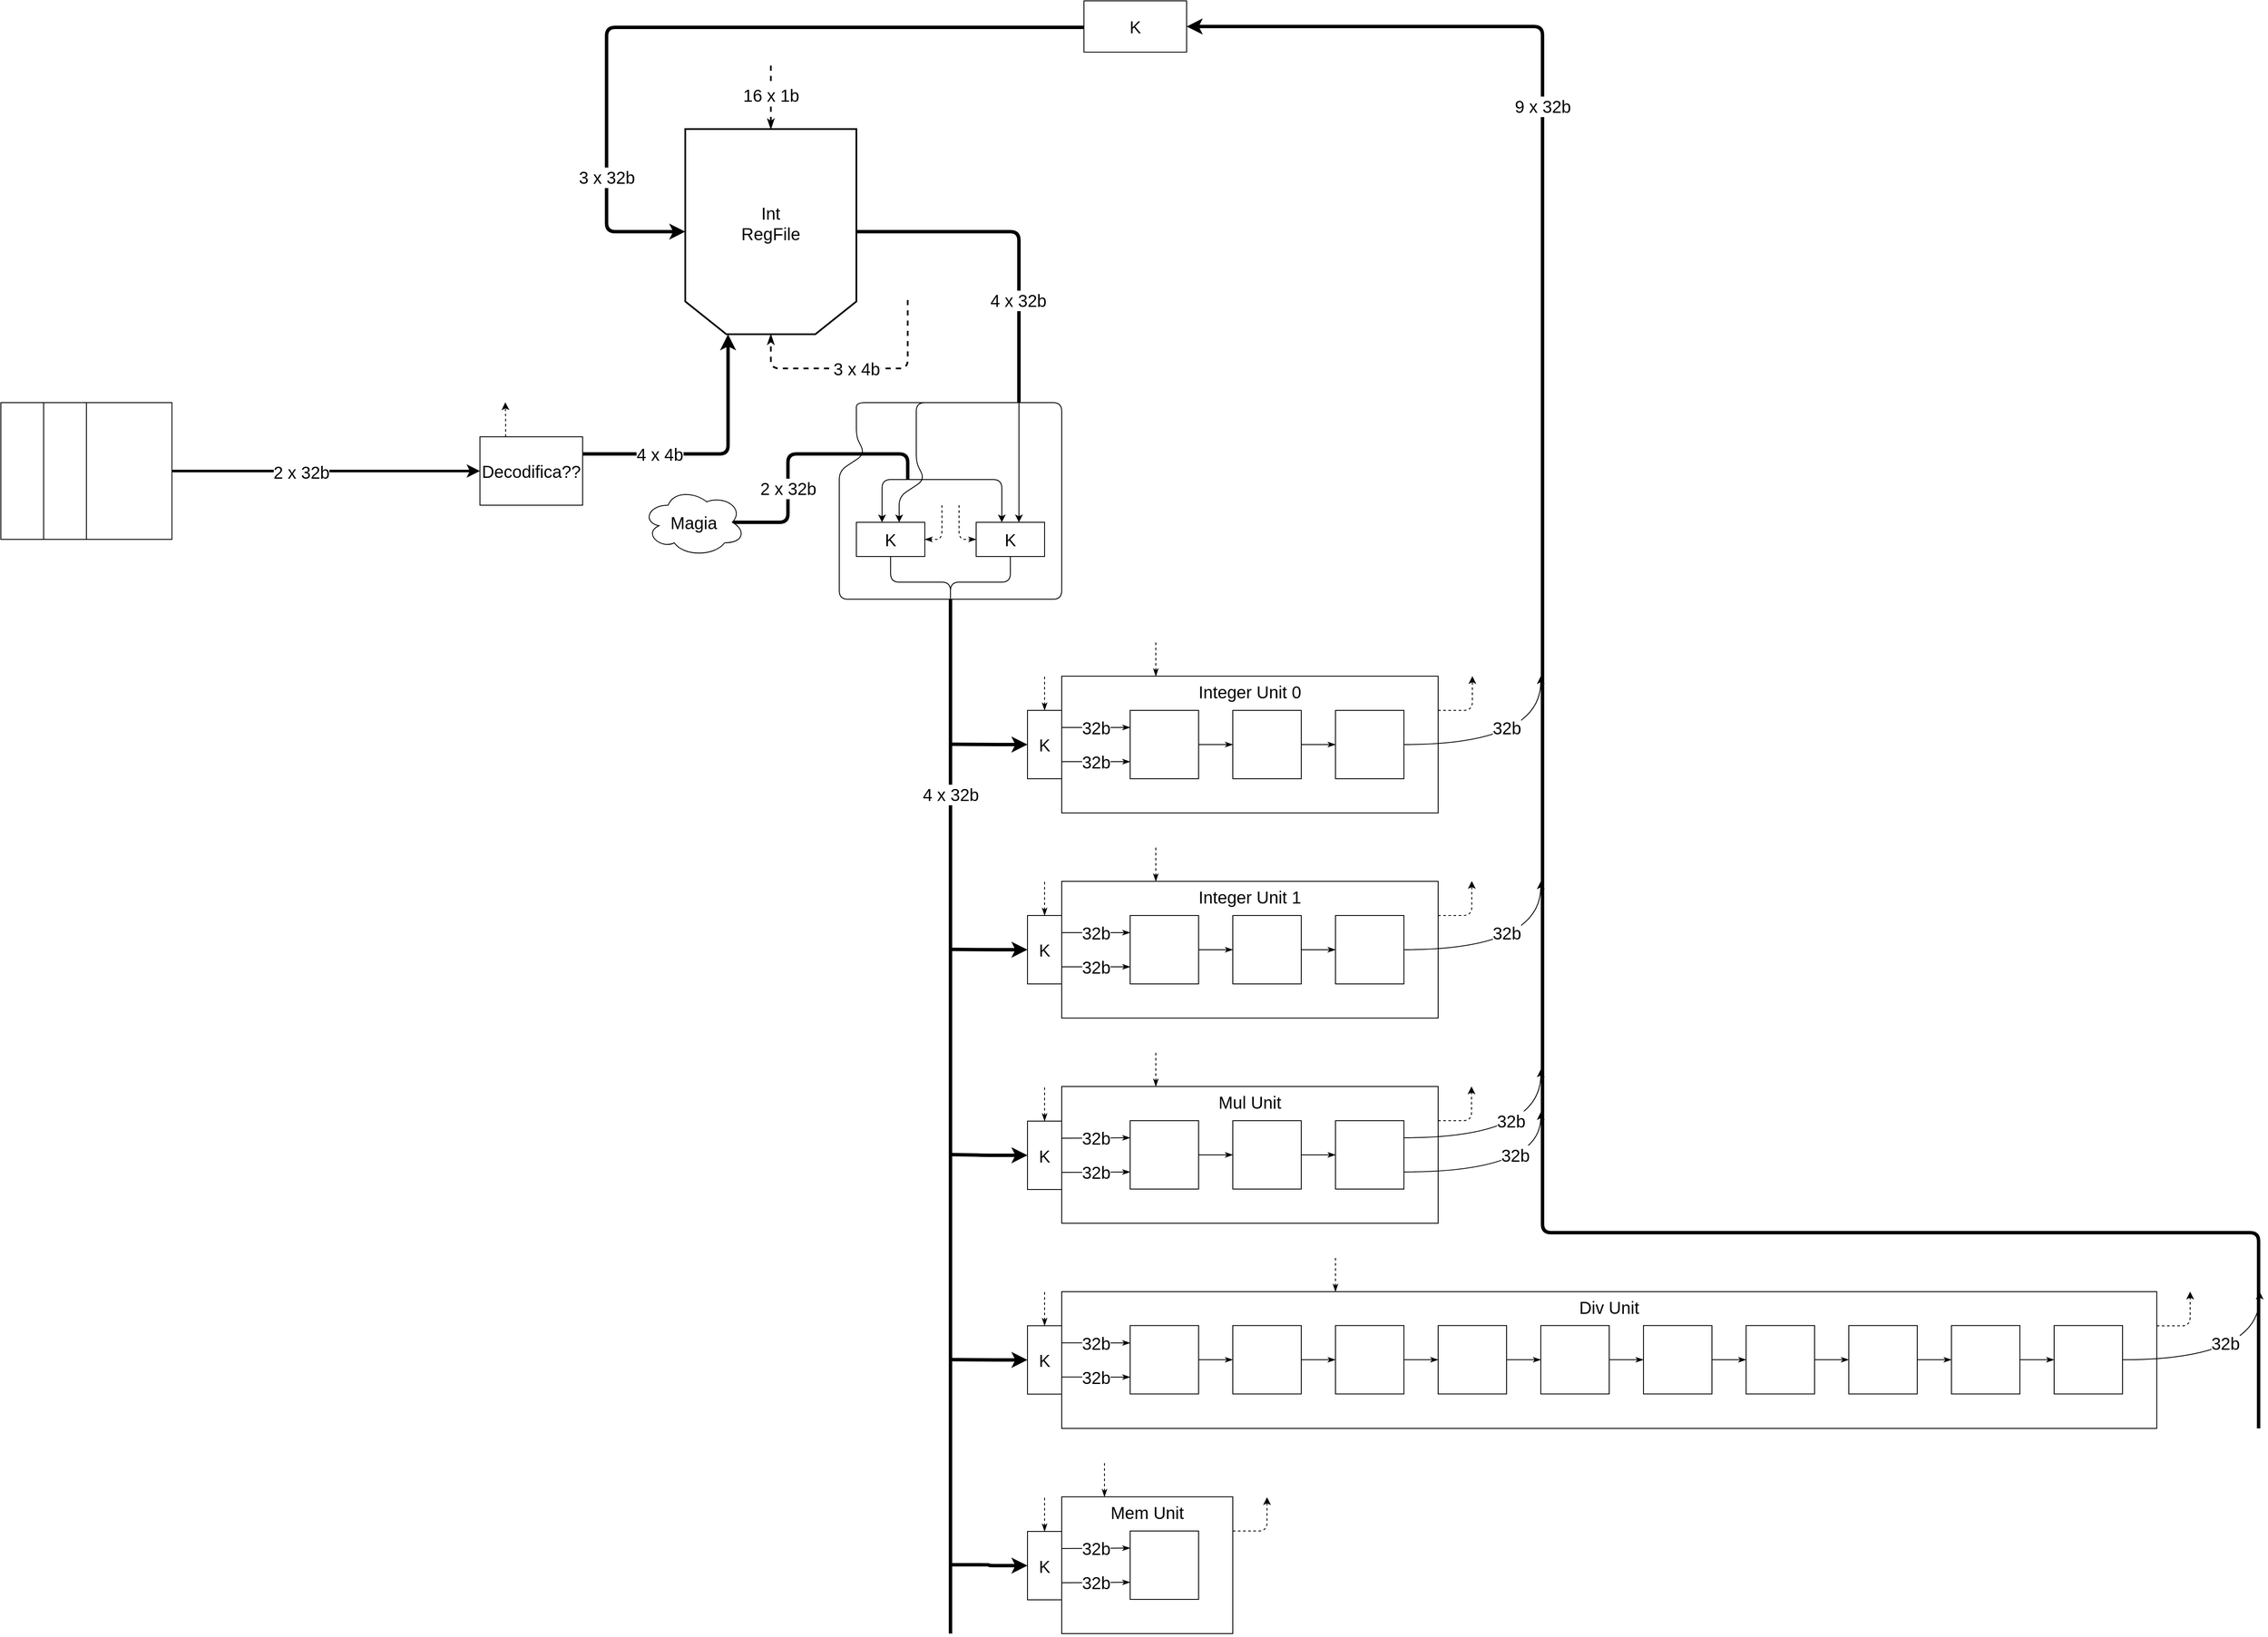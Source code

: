 <mxfile version="12.1.0" type="github" pages="1"><diagram id="3mmIg-Jm4dOo8RLNuvLh" name="Page-1"><mxGraphModel dx="6614" dy="4622" grid="1" gridSize="10" guides="1" tooltips="1" connect="1" arrows="1" fold="1" page="1" pageScale="1" pageWidth="827" pageHeight="1169" math="0" shadow="0"><root><mxCell id="0"/><mxCell id="1" parent="0"/><mxCell id="0uVuR_8D-tWnBqiTld12-37" value="&lt;font style=&quot;font-size: 20px&quot;&gt;Div Unit&lt;br style=&quot;font-size: 20px&quot;&gt;&lt;/font&gt;" style="rounded=0;whiteSpace=wrap;html=1;verticalAlign=top;fontSize=20;" vertex="1" parent="1"><mxGeometry x="800" y="1400" width="1280" height="160" as="geometry"/></mxCell><mxCell id="4rfrEdHZhspG8e-pRD8o-25" style="edgeStyle=orthogonalEdgeStyle;rounded=0;orthogonalLoop=1;jettySize=auto;html=1;exitX=1;exitY=0.5;exitDx=0;exitDy=0;entryX=0;entryY=0.5;entryDx=0;entryDy=0;startSize=6;endSize=6;strokeWidth=3;fontSize=20;" parent="1" source="u_14oNMx7nVC8kqQXtVi-2" target="4rfrEdHZhspG8e-pRD8o-24" edge="1"><mxGeometry relative="1" as="geometry"/></mxCell><mxCell id="4rfrEdHZhspG8e-pRD8o-108" value="2 x 32b" style="text;html=1;resizable=0;points=[];align=center;verticalAlign=middle;labelBackgroundColor=#ffffff;fontSize=20;" parent="4rfrEdHZhspG8e-pRD8o-25" vertex="1" connectable="0"><mxGeometry x="-0.213" y="5" relative="1" as="geometry"><mxPoint x="9" y="5.5" as="offset"/></mxGeometry></mxCell><mxCell id="u_14oNMx7nVC8kqQXtVi-2" value="" style="rounded=0;whiteSpace=wrap;html=1;fontSize=20;align=right;" parent="1" vertex="1"><mxGeometry x="-440" y="360" width="200" height="160" as="geometry"/></mxCell><mxCell id="u_14oNMx7nVC8kqQXtVi-5" value="" style="endArrow=none;html=1;entryX=0.25;entryY=0;entryDx=0;entryDy=0;exitX=0.25;exitY=1;exitDx=0;exitDy=0;fontSize=20;" parent="1" source="u_14oNMx7nVC8kqQXtVi-2" target="u_14oNMx7nVC8kqQXtVi-2" edge="1"><mxGeometry width="50" height="50" relative="1" as="geometry"><mxPoint x="120" y="360" as="sourcePoint"/><mxPoint x="170" y="310" as="targetPoint"/></mxGeometry></mxCell><mxCell id="u_14oNMx7nVC8kqQXtVi-6" value="" style="endArrow=none;html=1;entryX=0.5;entryY=0;entryDx=0;entryDy=0;exitX=0.5;exitY=1;exitDx=0;exitDy=0;fontSize=20;" parent="1" source="u_14oNMx7nVC8kqQXtVi-2" target="u_14oNMx7nVC8kqQXtVi-2" edge="1"><mxGeometry width="50" height="50" relative="1" as="geometry"><mxPoint x="120" y="360" as="sourcePoint"/><mxPoint x="170" y="310" as="targetPoint"/></mxGeometry></mxCell><mxCell id="4rfrEdHZhspG8e-pRD8o-105" value="16 x 1b" style="edgeStyle=orthogonalEdgeStyle;rounded=1;orthogonalLoop=1;jettySize=auto;html=1;startArrow=classicThin;startFill=1;startSize=6;endArrow=none;endFill=0;endSize=6;strokeWidth=2;dashed=1;fontSize=20;" parent="1" source="4rfrEdHZhspG8e-pRD8o-5" edge="1"><mxGeometry relative="1" as="geometry"><mxPoint x="460" y="-40" as="targetPoint"/></mxGeometry></mxCell><mxCell id="4rfrEdHZhspG8e-pRD8o-107" value="3 x 32b" style="edgeStyle=orthogonalEdgeStyle;rounded=1;orthogonalLoop=1;jettySize=auto;html=1;startArrow=classic;startFill=1;startSize=6;endArrow=none;endFill=0;endSize=6;strokeWidth=4;fontSize=20;exitX=1;exitY=0.5;exitDx=0;exitDy=0;entryX=0;entryY=0.5;entryDx=0;entryDy=0;" parent="1" source="4rfrEdHZhspG8e-pRD8o-5" target="0uVuR_8D-tWnBqiTld12-28" edge="1"><mxGeometry x="-0.648" relative="1" as="geometry"><mxPoint x="769" y="-79" as="targetPoint"/><mxPoint x="309" y="160" as="sourcePoint"/><Array as="points"><mxPoint x="268" y="160"/><mxPoint x="268" y="-79"/></Array><mxPoint as="offset"/></mxGeometry></mxCell><mxCell id="4rfrEdHZhspG8e-pRD8o-5" value="" style="shape=loopLimit;whiteSpace=wrap;html=1;rotation=180;size=48;strokeWidth=2;fontSize=20;" parent="1" vertex="1"><mxGeometry x="360" y="40" width="200" height="240" as="geometry"/></mxCell><mxCell id="4rfrEdHZhspG8e-pRD8o-16" value="Int&lt;br style=&quot;font-size: 20px;&quot;&gt;RegFile" style="text;html=1;strokeColor=none;fillColor=none;align=center;verticalAlign=middle;whiteSpace=wrap;rounded=0;fontSize=20;" parent="1" vertex="1"><mxGeometry x="440" y="140" width="40" height="20" as="geometry"/></mxCell><mxCell id="4rfrEdHZhspG8e-pRD8o-22" value="4 x 4b" style="endArrow=classic;html=1;endSize=6;startSize=6;strokeWidth=4;entryX=0.75;entryY=0;entryDx=0;entryDy=0;exitX=1;exitY=0.25;exitDx=0;exitDy=0;fontSize=20;endFill=1;" parent="1" source="4rfrEdHZhspG8e-pRD8o-24" target="4rfrEdHZhspG8e-pRD8o-5" edge="1"><mxGeometry x="-0.419" width="50" height="50" relative="1" as="geometry"><mxPoint x="410" y="360" as="sourcePoint"/><mxPoint x="500" y="280" as="targetPoint"/><Array as="points"><mxPoint x="410" y="420"/></Array><mxPoint as="offset"/></mxGeometry></mxCell><mxCell id="4rfrEdHZhspG8e-pRD8o-70" style="edgeStyle=orthogonalEdgeStyle;rounded=1;orthogonalLoop=1;jettySize=auto;html=1;exitX=0.25;exitY=0;exitDx=0;exitDy=0;startArrow=none;startFill=0;startSize=6;endArrow=classic;endFill=1;endSize=6;strokeWidth=1;dashed=1;fontSize=20;" parent="1" source="4rfrEdHZhspG8e-pRD8o-24" edge="1"><mxGeometry relative="1" as="geometry"><mxPoint x="149.647" y="359.647" as="targetPoint"/></mxGeometry></mxCell><mxCell id="4rfrEdHZhspG8e-pRD8o-24" value="Decodifica??" style="rounded=0;whiteSpace=wrap;html=1;fontSize=20;" parent="1" vertex="1"><mxGeometry x="120" y="400" width="120" height="80" as="geometry"/></mxCell><mxCell id="4rfrEdHZhspG8e-pRD8o-28" value="2 x 32b" style="endArrow=none;html=1;strokeWidth=4;endFill=0;exitX=0.875;exitY=0.5;exitDx=0;exitDy=0;exitPerimeter=0;fontSize=20;" parent="1" source="4rfrEdHZhspG8e-pRD8o-42" edge="1"><mxGeometry x="-0.333" width="50" height="50" relative="1" as="geometry"><mxPoint x="540" y="420" as="sourcePoint"/><mxPoint x="620" y="450" as="targetPoint"/><Array as="points"><mxPoint x="480" y="500"/><mxPoint x="480" y="420"/><mxPoint x="620" y="420"/></Array><mxPoint as="offset"/></mxGeometry></mxCell><mxCell id="4rfrEdHZhspG8e-pRD8o-29" value="" style="endArrow=classic;html=1;strokeWidth=1;fontSize=20;" parent="1" edge="1"><mxGeometry width="50" height="50" relative="1" as="geometry"><mxPoint x="630" y="450" as="sourcePoint"/><mxPoint x="590" y="500" as="targetPoint"/><Array as="points"><mxPoint x="590" y="450"/></Array></mxGeometry></mxCell><mxCell id="4rfrEdHZhspG8e-pRD8o-30" value="" style="endArrow=classic;html=1;strokeWidth=1;fontSize=20;" parent="1" edge="1"><mxGeometry width="50" height="50" relative="1" as="geometry"><mxPoint x="630" y="450" as="sourcePoint"/><mxPoint x="730" y="500" as="targetPoint"/><Array as="points"><mxPoint x="730" y="450"/></Array></mxGeometry></mxCell><mxCell id="4rfrEdHZhspG8e-pRD8o-33" value="4 x 32b" style="endArrow=none;html=1;strokeWidth=4;exitX=0;exitY=0.5;exitDx=0;exitDy=0;endFill=0;fontSize=20;" parent="1" source="4rfrEdHZhspG8e-pRD8o-5" edge="1"><mxGeometry x="-0.238" y="-40" width="50" height="50" relative="1" as="geometry"><mxPoint x="630" y="160" as="sourcePoint"/><mxPoint x="750" y="360" as="targetPoint"/><Array as="points"><mxPoint x="750" y="160"/><mxPoint x="750" y="230"/></Array><mxPoint x="40" y="40" as="offset"/></mxGeometry></mxCell><mxCell id="4rfrEdHZhspG8e-pRD8o-34" value="" style="endArrow=none;html=1;strokeWidth=1;endFill=0;fontSize=20;" parent="1" edge="1"><mxGeometry width="50" height="50" relative="1" as="geometry"><mxPoint x="630" y="400" as="sourcePoint"/><mxPoint x="750" y="360" as="targetPoint"/><Array as="points"><mxPoint x="630" y="360"/></Array></mxGeometry></mxCell><mxCell id="4rfrEdHZhspG8e-pRD8o-36" value="" style="endArrow=none;html=1;strokeWidth=1;rounded=1;endFill=0;startArrow=classic;startFill=1;fontSize=20;" parent="1" edge="1"><mxGeometry width="50" height="50" relative="1" as="geometry"><mxPoint x="610" y="500" as="sourcePoint"/><mxPoint x="630" y="400" as="targetPoint"/><Array as="points"><mxPoint x="610" y="470"/><mxPoint x="640" y="450"/><mxPoint x="630" y="430"/></Array></mxGeometry></mxCell><mxCell id="4rfrEdHZhspG8e-pRD8o-37" value="" style="endArrow=classic;html=1;strokeWidth=1;fontSize=20;" parent="1" edge="1"><mxGeometry width="50" height="50" relative="1" as="geometry"><mxPoint x="750" y="360" as="sourcePoint"/><mxPoint x="750" y="500" as="targetPoint"/></mxGeometry></mxCell><mxCell id="4rfrEdHZhspG8e-pRD8o-42" value="Magia" style="ellipse;shape=cloud;whiteSpace=wrap;html=1;fontSize=20;" parent="1" vertex="1"><mxGeometry x="310" y="460" width="120" height="80" as="geometry"/></mxCell><mxCell id="4rfrEdHZhspG8e-pRD8o-51" style="edgeStyle=orthogonalEdgeStyle;rounded=1;orthogonalLoop=1;jettySize=auto;html=1;exitX=0.5;exitY=1;exitDx=0;exitDy=0;startArrow=none;startFill=0;startSize=6;endArrow=none;endFill=0;endSize=6;strokeWidth=1;fontSize=20;" parent="1" source="4rfrEdHZhspG8e-pRD8o-43" edge="1"><mxGeometry relative="1" as="geometry"><mxPoint x="670" y="590" as="targetPoint"/><Array as="points"><mxPoint x="600" y="570"/><mxPoint x="670" y="570"/></Array></mxGeometry></mxCell><mxCell id="4rfrEdHZhspG8e-pRD8o-43" value="K" style="rounded=0;whiteSpace=wrap;html=1;fontSize=20;" parent="1" vertex="1"><mxGeometry x="560" y="500" width="80" height="40" as="geometry"/></mxCell><mxCell id="4rfrEdHZhspG8e-pRD8o-52" style="edgeStyle=orthogonalEdgeStyle;rounded=1;orthogonalLoop=1;jettySize=auto;html=1;exitX=0.5;exitY=1;exitDx=0;exitDy=0;startArrow=none;startFill=0;startSize=6;endArrow=none;endFill=0;endSize=6;strokeWidth=1;fontSize=20;" parent="1" source="4rfrEdHZhspG8e-pRD8o-44" edge="1"><mxGeometry relative="1" as="geometry"><mxPoint x="670" y="590" as="targetPoint"/><Array as="points"><mxPoint x="740" y="570"/><mxPoint x="670" y="570"/></Array></mxGeometry></mxCell><mxCell id="4rfrEdHZhspG8e-pRD8o-44" value="K" style="rounded=0;whiteSpace=wrap;html=1;fontSize=20;" parent="1" vertex="1"><mxGeometry x="700" y="500" width="80" height="40" as="geometry"/></mxCell><mxCell id="4rfrEdHZhspG8e-pRD8o-45" value="" style="endArrow=classicThin;dashed=1;html=1;strokeWidth=1;entryX=1;entryY=0.5;entryDx=0;entryDy=0;endFill=1;fontSize=20;" parent="1" target="4rfrEdHZhspG8e-pRD8o-43" edge="1"><mxGeometry width="50" height="50" relative="1" as="geometry"><mxPoint x="660" y="480" as="sourcePoint"/><mxPoint x="340" y="560" as="targetPoint"/><Array as="points"><mxPoint x="660" y="520"/></Array></mxGeometry></mxCell><mxCell id="4rfrEdHZhspG8e-pRD8o-46" value="" style="endArrow=classicThin;dashed=1;html=1;strokeWidth=1;entryX=0;entryY=0.5;entryDx=0;entryDy=0;endFill=1;fontSize=20;" parent="1" edge="1"><mxGeometry width="50" height="50" relative="1" as="geometry"><mxPoint x="680" y="480" as="sourcePoint"/><mxPoint x="700" y="520" as="targetPoint"/><Array as="points"><mxPoint x="680" y="520"/></Array></mxGeometry></mxCell><mxCell id="4rfrEdHZhspG8e-pRD8o-47" value="" style="endArrow=none;html=1;strokeWidth=1;endFill=0;fontSize=20;" parent="1" edge="1"><mxGeometry width="50" height="50" relative="1" as="geometry"><mxPoint x="750" y="360" as="sourcePoint"/><mxPoint x="670" y="590" as="targetPoint"/><Array as="points"><mxPoint x="800" y="360"/><mxPoint x="800" y="590"/></Array></mxGeometry></mxCell><mxCell id="4rfrEdHZhspG8e-pRD8o-48" value="" style="endArrow=none;html=1;strokeWidth=1;endFill=0;fontSize=20;" parent="1" edge="1"><mxGeometry width="50" height="50" relative="1" as="geometry"><mxPoint x="750" y="360" as="sourcePoint"/><mxPoint x="560" y="370" as="targetPoint"/><Array as="points"><mxPoint x="560" y="360"/></Array></mxGeometry></mxCell><mxCell id="4rfrEdHZhspG8e-pRD8o-49" value="" style="endArrow=none;html=1;strokeWidth=1;endFill=0;fontSize=20;" parent="1" edge="1"><mxGeometry width="50" height="50" relative="1" as="geometry"><mxPoint x="540" y="470" as="sourcePoint"/><mxPoint x="670" y="590" as="targetPoint"/><Array as="points"><mxPoint x="540" y="590"/></Array></mxGeometry></mxCell><mxCell id="4rfrEdHZhspG8e-pRD8o-50" value="" style="endArrow=none;html=1;strokeWidth=1;rounded=1;endFill=0;startArrow=none;startFill=0;fontSize=20;" parent="1" edge="1"><mxGeometry width="50" height="50" relative="1" as="geometry"><mxPoint x="540" y="470" as="sourcePoint"/><mxPoint x="560" y="370" as="targetPoint"/><Array as="points"><mxPoint x="540" y="440"/><mxPoint x="570" y="420"/><mxPoint x="560" y="400"/></Array></mxGeometry></mxCell><mxCell id="4rfrEdHZhspG8e-pRD8o-71" style="edgeStyle=orthogonalEdgeStyle;rounded=1;orthogonalLoop=1;jettySize=auto;html=1;exitX=1;exitY=0.25;exitDx=0;exitDy=0;dashed=1;startArrow=none;startFill=0;startSize=6;endArrow=classic;endFill=1;endSize=6;strokeWidth=1;fontSize=20;" parent="1" source="4rfrEdHZhspG8e-pRD8o-53" edge="1"><mxGeometry relative="1" as="geometry"><mxPoint x="1280" y="680" as="targetPoint"/><Array as="points"><mxPoint x="1280" y="720"/></Array></mxGeometry></mxCell><mxCell id="4rfrEdHZhspG8e-pRD8o-73" value="" style="edgeStyle=orthogonalEdgeStyle;rounded=1;orthogonalLoop=1;jettySize=auto;html=1;exitX=0;exitY=0.5;exitDx=0;exitDy=0;startArrow=classic;startFill=1;startSize=6;endArrow=none;endFill=0;endSize=6;strokeWidth=4;fontSize=20;" parent="1" source="4rfrEdHZhspG8e-pRD8o-59" edge="1"><mxGeometry relative="1" as="geometry"><mxPoint x="670.0" y="759.647" as="targetPoint"/></mxGeometry></mxCell><mxCell id="4rfrEdHZhspG8e-pRD8o-53" value="&lt;font style=&quot;font-size: 20px&quot;&gt;Integer Unit 0&lt;/font&gt;" style="rounded=0;whiteSpace=wrap;html=1;verticalAlign=top;fontSize=20;" parent="1" vertex="1"><mxGeometry x="800" y="680" width="440" height="160" as="geometry"/></mxCell><mxCell id="4rfrEdHZhspG8e-pRD8o-54" value="" style="endArrow=none;html=1;strokeWidth=4;endFill=0;fontSize=20;" parent="1" edge="1"><mxGeometry width="50" height="50" relative="1" as="geometry"><mxPoint x="670" y="590" as="sourcePoint"/><mxPoint x="670" y="1800" as="targetPoint"/></mxGeometry></mxCell><mxCell id="4rfrEdHZhspG8e-pRD8o-55" value="4 x 32b" style="text;html=1;resizable=0;points=[];align=center;verticalAlign=middle;labelBackgroundColor=#ffffff;fontSize=20;" parent="4rfrEdHZhspG8e-pRD8o-54" vertex="1" connectable="0"><mxGeometry x="-0.33" relative="1" as="geometry"><mxPoint y="-177.5" as="offset"/></mxGeometry></mxCell><mxCell id="4rfrEdHZhspG8e-pRD8o-61" style="edgeStyle=orthogonalEdgeStyle;rounded=1;orthogonalLoop=1;jettySize=auto;html=1;exitX=1;exitY=0.5;exitDx=0;exitDy=0;entryX=0;entryY=0.5;entryDx=0;entryDy=0;startArrow=none;startFill=0;startSize=6;endArrow=classicThin;endFill=1;endSize=6;strokeWidth=1;fontSize=20;" parent="1" source="4rfrEdHZhspG8e-pRD8o-56" target="4rfrEdHZhspG8e-pRD8o-57" edge="1"><mxGeometry relative="1" as="geometry"/></mxCell><mxCell id="4rfrEdHZhspG8e-pRD8o-56" value="" style="whiteSpace=wrap;html=1;aspect=fixed;fontSize=20;" parent="1" vertex="1"><mxGeometry x="880" y="720" width="80" height="80" as="geometry"/></mxCell><mxCell id="4rfrEdHZhspG8e-pRD8o-62" style="edgeStyle=orthogonalEdgeStyle;rounded=1;orthogonalLoop=1;jettySize=auto;html=1;exitX=1;exitY=0.5;exitDx=0;exitDy=0;entryX=0;entryY=0.5;entryDx=0;entryDy=0;startArrow=none;startFill=0;startSize=6;endArrow=classicThin;endFill=1;endSize=6;strokeWidth=1;fontSize=20;" parent="1" source="4rfrEdHZhspG8e-pRD8o-57" target="4rfrEdHZhspG8e-pRD8o-58" edge="1"><mxGeometry relative="1" as="geometry"/></mxCell><mxCell id="4rfrEdHZhspG8e-pRD8o-57" value="" style="whiteSpace=wrap;html=1;aspect=fixed;fontSize=20;" parent="1" vertex="1"><mxGeometry x="1000" y="720" width="80" height="80" as="geometry"/></mxCell><mxCell id="4rfrEdHZhspG8e-pRD8o-58" value="" style="whiteSpace=wrap;html=1;aspect=fixed;fontSize=20;" parent="1" vertex="1"><mxGeometry x="1120" y="720" width="80" height="80" as="geometry"/></mxCell><mxCell id="4rfrEdHZhspG8e-pRD8o-59" value="K" style="rounded=0;whiteSpace=wrap;html=1;fontSize=20;" parent="1" vertex="1"><mxGeometry x="760" y="720" width="40" height="80" as="geometry"/></mxCell><mxCell id="4rfrEdHZhspG8e-pRD8o-65" value="32b" style="endArrow=classicThin;html=1;strokeWidth=1;entryX=0;entryY=0.25;entryDx=0;entryDy=0;exitX=1;exitY=0.25;exitDx=0;exitDy=0;fontSize=20;endFill=1;" parent="1" source="4rfrEdHZhspG8e-pRD8o-59" target="4rfrEdHZhspG8e-pRD8o-56" edge="1"><mxGeometry width="50" height="50" relative="1" as="geometry"><mxPoint x="620" y="910" as="sourcePoint"/><mxPoint x="670" y="860" as="targetPoint"/></mxGeometry></mxCell><mxCell id="4rfrEdHZhspG8e-pRD8o-66" value="32b" style="endArrow=classicThin;html=1;strokeWidth=1;entryX=0;entryY=0.75;entryDx=0;entryDy=0;exitX=1;exitY=0.75;exitDx=0;exitDy=0;fontSize=20;endFill=1;" parent="1" source="4rfrEdHZhspG8e-pRD8o-59" target="4rfrEdHZhspG8e-pRD8o-56" edge="1"><mxGeometry width="50" height="50" relative="1" as="geometry"><mxPoint x="620" y="910" as="sourcePoint"/><mxPoint x="670" y="860" as="targetPoint"/></mxGeometry></mxCell><mxCell id="4rfrEdHZhspG8e-pRD8o-67" value="" style="endArrow=none;dashed=1;html=1;strokeWidth=1;exitX=0.25;exitY=0;exitDx=0;exitDy=0;endFill=0;startArrow=classicThin;startFill=1;fontSize=20;" parent="1" source="4rfrEdHZhspG8e-pRD8o-53" edge="1"><mxGeometry width="50" height="50" relative="1" as="geometry"><mxPoint x="620" y="910" as="sourcePoint"/><mxPoint x="910" y="640" as="targetPoint"/></mxGeometry></mxCell><mxCell id="4rfrEdHZhspG8e-pRD8o-89" style="edgeStyle=orthogonalEdgeStyle;rounded=1;orthogonalLoop=1;jettySize=auto;html=1;exitX=1;exitY=0.25;exitDx=0;exitDy=0;dashed=1;startArrow=none;startFill=0;startSize=6;endArrow=classic;endFill=1;endSize=6;strokeWidth=1;fontSize=20;" parent="1" source="4rfrEdHZhspG8e-pRD8o-91" edge="1"><mxGeometry relative="1" as="geometry"><mxPoint x="1279.333" y="919.667" as="targetPoint"/><Array as="points"><mxPoint x="1280" y="960"/></Array></mxGeometry></mxCell><mxCell id="4rfrEdHZhspG8e-pRD8o-90" value="" style="edgeStyle=orthogonalEdgeStyle;rounded=1;orthogonalLoop=1;jettySize=auto;html=1;exitX=0;exitY=0.5;exitDx=0;exitDy=0;startArrow=classic;startFill=1;startSize=6;endArrow=none;endFill=0;endSize=6;strokeWidth=4;fontSize=20;" parent="1" source="4rfrEdHZhspG8e-pRD8o-97" edge="1"><mxGeometry relative="1" as="geometry"><mxPoint x="670.0" y="999.647" as="targetPoint"/></mxGeometry></mxCell><mxCell id="4rfrEdHZhspG8e-pRD8o-91" value="&lt;font style=&quot;font-size: 20px&quot;&gt;Integer Unit 1&lt;br style=&quot;font-size: 20px&quot;&gt;&lt;/font&gt;" style="rounded=0;whiteSpace=wrap;html=1;verticalAlign=top;fontSize=20;" parent="1" vertex="1"><mxGeometry x="800" y="920" width="440" height="160" as="geometry"/></mxCell><mxCell id="4rfrEdHZhspG8e-pRD8o-92" style="edgeStyle=orthogonalEdgeStyle;rounded=1;orthogonalLoop=1;jettySize=auto;html=1;exitX=1;exitY=0.5;exitDx=0;exitDy=0;entryX=0;entryY=0.5;entryDx=0;entryDy=0;startArrow=none;startFill=0;startSize=6;endArrow=classicThin;endFill=1;endSize=6;strokeWidth=1;fontSize=20;" parent="1" source="4rfrEdHZhspG8e-pRD8o-93" target="4rfrEdHZhspG8e-pRD8o-95" edge="1"><mxGeometry relative="1" as="geometry"/></mxCell><mxCell id="4rfrEdHZhspG8e-pRD8o-93" value="" style="whiteSpace=wrap;html=1;aspect=fixed;fontSize=20;" parent="1" vertex="1"><mxGeometry x="880" y="960" width="80" height="80" as="geometry"/></mxCell><mxCell id="4rfrEdHZhspG8e-pRD8o-94" style="edgeStyle=orthogonalEdgeStyle;rounded=1;orthogonalLoop=1;jettySize=auto;html=1;exitX=1;exitY=0.5;exitDx=0;exitDy=0;entryX=0;entryY=0.5;entryDx=0;entryDy=0;startArrow=none;startFill=0;startSize=6;endArrow=classicThin;endFill=1;endSize=6;strokeWidth=1;fontSize=20;" parent="1" source="4rfrEdHZhspG8e-pRD8o-95" target="4rfrEdHZhspG8e-pRD8o-96" edge="1"><mxGeometry relative="1" as="geometry"/></mxCell><mxCell id="4rfrEdHZhspG8e-pRD8o-95" value="" style="whiteSpace=wrap;html=1;aspect=fixed;fontSize=20;" parent="1" vertex="1"><mxGeometry x="1000" y="960" width="80" height="80" as="geometry"/></mxCell><mxCell id="4rfrEdHZhspG8e-pRD8o-96" value="" style="whiteSpace=wrap;html=1;aspect=fixed;fontSize=20;" parent="1" vertex="1"><mxGeometry x="1120" y="960" width="80" height="80" as="geometry"/></mxCell><mxCell id="4rfrEdHZhspG8e-pRD8o-97" value="K" style="rounded=0;whiteSpace=wrap;html=1;fontSize=20;" parent="1" vertex="1"><mxGeometry x="760" y="960" width="40" height="80" as="geometry"/></mxCell><mxCell id="4rfrEdHZhspG8e-pRD8o-99" value="32b" style="endArrow=classicThin;html=1;strokeWidth=1;entryX=0;entryY=0.25;entryDx=0;entryDy=0;exitX=1;exitY=0.25;exitDx=0;exitDy=0;fontSize=20;endFill=1;" parent="1" source="4rfrEdHZhspG8e-pRD8o-97" target="4rfrEdHZhspG8e-pRD8o-93" edge="1"><mxGeometry width="50" height="50" relative="1" as="geometry"><mxPoint x="620" y="1150" as="sourcePoint"/><mxPoint x="670" y="1100" as="targetPoint"/></mxGeometry></mxCell><mxCell id="4rfrEdHZhspG8e-pRD8o-100" value="32b" style="endArrow=classicThin;html=1;strokeWidth=1;entryX=0;entryY=0.75;entryDx=0;entryDy=0;exitX=1;exitY=0.75;exitDx=0;exitDy=0;fontSize=20;endFill=1;" parent="1" source="4rfrEdHZhspG8e-pRD8o-97" target="4rfrEdHZhspG8e-pRD8o-93" edge="1"><mxGeometry width="50" height="50" relative="1" as="geometry"><mxPoint x="620" y="1150" as="sourcePoint"/><mxPoint x="670" y="1100" as="targetPoint"/></mxGeometry></mxCell><mxCell id="4rfrEdHZhspG8e-pRD8o-101" value="" style="endArrow=none;dashed=1;html=1;strokeWidth=1;exitX=0.25;exitY=0;exitDx=0;exitDy=0;endFill=0;startArrow=classicThin;startFill=1;fontSize=20;" parent="1" source="4rfrEdHZhspG8e-pRD8o-91" edge="1"><mxGeometry width="50" height="50" relative="1" as="geometry"><mxPoint x="620" y="1150" as="sourcePoint"/><mxPoint x="910" y="880" as="targetPoint"/></mxGeometry></mxCell><mxCell id="4rfrEdHZhspG8e-pRD8o-103" value="3 x 4b" style="endArrow=classicThin;dashed=1;html=1;strokeWidth=2;entryX=0.5;entryY=0;entryDx=0;entryDy=0;startArrow=none;startFill=0;endFill=1;fontSize=20;" parent="1" target="4rfrEdHZhspG8e-pRD8o-5" edge="1"><mxGeometry width="50" height="50" relative="1" as="geometry"><mxPoint x="620" y="240" as="sourcePoint"/><mxPoint x="280" y="270" as="targetPoint"/><Array as="points"><mxPoint x="620" y="320"/><mxPoint x="460" y="320"/></Array></mxGeometry></mxCell><mxCell id="0uVuR_8D-tWnBqiTld12-1" style="edgeStyle=orthogonalEdgeStyle;rounded=1;orthogonalLoop=1;jettySize=auto;html=1;exitX=1;exitY=0.25;exitDx=0;exitDy=0;dashed=1;startArrow=none;startFill=0;startSize=6;endArrow=classic;endFill=1;endSize=6;strokeWidth=1;fontSize=20;" edge="1" parent="1" source="0uVuR_8D-tWnBqiTld12-3"><mxGeometry relative="1" as="geometry"><mxPoint x="1279" y="1160" as="targetPoint"/><Array as="points"><mxPoint x="1279" y="1200"/></Array></mxGeometry></mxCell><mxCell id="0uVuR_8D-tWnBqiTld12-2" value="" style="edgeStyle=orthogonalEdgeStyle;rounded=1;orthogonalLoop=1;jettySize=auto;html=1;exitX=0;exitY=0.5;exitDx=0;exitDy=0;startArrow=classic;startFill=1;startSize=6;endArrow=none;endFill=0;endSize=6;strokeWidth=4;fontSize=20;" edge="1" parent="1" source="0uVuR_8D-tWnBqiTld12-9"><mxGeometry relative="1" as="geometry"><mxPoint x="670.0" y="1239.647" as="targetPoint"/></mxGeometry></mxCell><mxCell id="0uVuR_8D-tWnBqiTld12-3" value="&lt;font style=&quot;font-size: 20px&quot;&gt;Mul Unit&lt;br style=&quot;font-size: 20px&quot;&gt;&lt;/font&gt;" style="rounded=0;whiteSpace=wrap;html=1;verticalAlign=top;fontSize=20;" vertex="1" parent="1"><mxGeometry x="800" y="1160" width="440" height="160" as="geometry"/></mxCell><mxCell id="0uVuR_8D-tWnBqiTld12-4" style="edgeStyle=orthogonalEdgeStyle;rounded=1;orthogonalLoop=1;jettySize=auto;html=1;exitX=1;exitY=0.5;exitDx=0;exitDy=0;entryX=0;entryY=0.5;entryDx=0;entryDy=0;startArrow=none;startFill=0;startSize=6;endArrow=classicThin;endFill=1;endSize=6;strokeWidth=1;fontSize=20;" edge="1" parent="1" source="0uVuR_8D-tWnBqiTld12-5" target="0uVuR_8D-tWnBqiTld12-7"><mxGeometry relative="1" as="geometry"/></mxCell><mxCell id="0uVuR_8D-tWnBqiTld12-5" value="" style="whiteSpace=wrap;html=1;aspect=fixed;fontSize=20;" vertex="1" parent="1"><mxGeometry x="880" y="1200" width="80" height="80" as="geometry"/></mxCell><mxCell id="0uVuR_8D-tWnBqiTld12-6" style="edgeStyle=orthogonalEdgeStyle;rounded=1;orthogonalLoop=1;jettySize=auto;html=1;exitX=1;exitY=0.5;exitDx=0;exitDy=0;entryX=0;entryY=0.5;entryDx=0;entryDy=0;startArrow=none;startFill=0;startSize=6;endArrow=classicThin;endFill=1;endSize=6;strokeWidth=1;fontSize=20;" edge="1" parent="1" source="0uVuR_8D-tWnBqiTld12-7" target="0uVuR_8D-tWnBqiTld12-8"><mxGeometry relative="1" as="geometry"/></mxCell><mxCell id="0uVuR_8D-tWnBqiTld12-7" value="" style="whiteSpace=wrap;html=1;aspect=fixed;fontSize=20;" vertex="1" parent="1"><mxGeometry x="1000" y="1200" width="80" height="80" as="geometry"/></mxCell><mxCell id="0uVuR_8D-tWnBqiTld12-8" value="" style="whiteSpace=wrap;html=1;aspect=fixed;fontSize=20;" vertex="1" parent="1"><mxGeometry x="1120" y="1200" width="80" height="80" as="geometry"/></mxCell><mxCell id="0uVuR_8D-tWnBqiTld12-11" value="32b" style="endArrow=classicThin;html=1;strokeWidth=1;entryX=0;entryY=0.25;entryDx=0;entryDy=0;exitX=1;exitY=0.25;exitDx=0;exitDy=0;fontSize=20;endFill=1;" edge="1" parent="1" source="0uVuR_8D-tWnBqiTld12-9" target="0uVuR_8D-tWnBqiTld12-5"><mxGeometry width="50" height="50" relative="1" as="geometry"><mxPoint x="620" y="1390" as="sourcePoint"/><mxPoint x="670" y="1340" as="targetPoint"/></mxGeometry></mxCell><mxCell id="0uVuR_8D-tWnBqiTld12-12" value="32b" style="endArrow=classicThin;html=1;strokeWidth=1;entryX=0;entryY=0.75;entryDx=0;entryDy=0;exitX=1;exitY=0.75;exitDx=0;exitDy=0;fontSize=20;endFill=1;" edge="1" parent="1" source="0uVuR_8D-tWnBqiTld12-9" target="0uVuR_8D-tWnBqiTld12-5"><mxGeometry width="50" height="50" relative="1" as="geometry"><mxPoint x="620" y="1390" as="sourcePoint"/><mxPoint x="670" y="1340" as="targetPoint"/></mxGeometry></mxCell><mxCell id="0uVuR_8D-tWnBqiTld12-13" value="" style="endArrow=none;dashed=1;html=1;strokeWidth=1;exitX=0.25;exitY=0;exitDx=0;exitDy=0;endFill=0;startArrow=classicThin;startFill=1;fontSize=20;" edge="1" parent="1" source="0uVuR_8D-tWnBqiTld12-3"><mxGeometry width="50" height="50" relative="1" as="geometry"><mxPoint x="620" y="1390" as="sourcePoint"/><mxPoint x="910" y="1120" as="targetPoint"/></mxGeometry></mxCell><mxCell id="0uVuR_8D-tWnBqiTld12-14" value="32b" style="edgeStyle=orthogonalEdgeStyle;orthogonalLoop=1;jettySize=auto;html=1;startArrow=none;startFill=0;startSize=6;endArrow=classic;endFill=1;endSize=6;strokeWidth=1;fontSize=20;exitX=1;exitY=0.25;exitDx=0;exitDy=0;curved=1;" edge="1" parent="1" source="0uVuR_8D-tWnBqiTld12-8"><mxGeometry x="0.043" y="20" relative="1" as="geometry"><mxPoint x="1360" y="1140" as="targetPoint"/><mxPoint x="1240.0" y="1220.571" as="sourcePoint"/><Array as="points"><mxPoint x="1360" y="1220"/></Array><mxPoint as="offset"/></mxGeometry></mxCell><mxCell id="0uVuR_8D-tWnBqiTld12-18" value="" style="endArrow=none;dashed=1;html=1;strokeWidth=1;exitX=0.5;exitY=0;exitDx=0;exitDy=0;endFill=0;startArrow=classicThin;startFill=1;fontSize=20;" edge="1" parent="1" source="4rfrEdHZhspG8e-pRD8o-59"><mxGeometry width="50" height="50" relative="1" as="geometry"><mxPoint x="920.0" y="690.0" as="sourcePoint"/><mxPoint x="780" y="680" as="targetPoint"/></mxGeometry></mxCell><mxCell id="0uVuR_8D-tWnBqiTld12-9" value="K" style="rounded=0;whiteSpace=wrap;html=1;fontSize=20;" vertex="1" parent="1"><mxGeometry x="760" y="1200.5" width="40" height="80" as="geometry"/></mxCell><mxCell id="0uVuR_8D-tWnBqiTld12-20" value="" style="endArrow=none;dashed=1;html=1;strokeWidth=1;exitX=0.5;exitY=0;exitDx=0;exitDy=0;endFill=0;startArrow=classicThin;startFill=1;fontSize=20;" edge="1" parent="1" source="0uVuR_8D-tWnBqiTld12-9"><mxGeometry width="50" height="50" relative="1" as="geometry"><mxPoint x="920" y="1170" as="sourcePoint"/><mxPoint x="780" y="1160" as="targetPoint"/></mxGeometry></mxCell><mxCell id="0uVuR_8D-tWnBqiTld12-21" value="" style="endArrow=none;dashed=1;html=1;strokeWidth=1;exitX=0.5;exitY=0;exitDx=0;exitDy=0;endFill=0;startArrow=classicThin;startFill=1;fontSize=20;" edge="1" parent="1" source="4rfrEdHZhspG8e-pRD8o-97"><mxGeometry width="50" height="50" relative="1" as="geometry"><mxPoint x="930" y="1180" as="sourcePoint"/><mxPoint x="780" y="920" as="targetPoint"/></mxGeometry></mxCell><mxCell id="0uVuR_8D-tWnBqiTld12-28" value="K" style="rounded=0;whiteSpace=wrap;html=1;fontSize=20;" vertex="1" parent="1"><mxGeometry x="826" y="-110" width="120" height="60" as="geometry"/></mxCell><mxCell id="0uVuR_8D-tWnBqiTld12-29" value="9 x 32b" style="edgeStyle=orthogonalEdgeStyle;rounded=1;orthogonalLoop=1;jettySize=auto;html=1;startArrow=classic;startFill=1;startSize=6;endArrow=none;endFill=0;endSize=6;strokeWidth=4;fontSize=20;exitX=1;exitY=0.5;exitDx=0;exitDy=0;" edge="1" parent="1" source="0uVuR_8D-tWnBqiTld12-28"><mxGeometry x="-0.648" relative="1" as="geometry"><mxPoint x="2199" y="1560" as="targetPoint"/><mxPoint x="1030" y="50" as="sourcePoint"/><Array as="points"><mxPoint x="1362" y="-80"/><mxPoint x="1362" y="1331"/><mxPoint x="2199" y="1331"/></Array><mxPoint as="offset"/></mxGeometry></mxCell><mxCell id="0uVuR_8D-tWnBqiTld12-32" value="32b" style="edgeStyle=orthogonalEdgeStyle;orthogonalLoop=1;jettySize=auto;html=1;startArrow=none;startFill=0;startSize=6;endArrow=classic;endFill=1;endSize=6;strokeWidth=1;fontSize=20;exitX=1;exitY=0.75;exitDx=0;exitDy=0;curved=1;" edge="1" parent="1" source="0uVuR_8D-tWnBqiTld12-8"><mxGeometry x="0.13" y="20" relative="1" as="geometry"><mxPoint x="1360" y="1190" as="targetPoint"/><mxPoint x="1210" y="1279.333" as="sourcePoint"/><Array as="points"><mxPoint x="1360" y="1260"/></Array><mxPoint as="offset"/></mxGeometry></mxCell><mxCell id="0uVuR_8D-tWnBqiTld12-33" value="32b" style="edgeStyle=orthogonalEdgeStyle;orthogonalLoop=1;jettySize=auto;html=1;startArrow=none;startFill=0;startSize=6;endArrow=classic;endFill=1;endSize=6;strokeWidth=1;fontSize=20;exitX=1;exitY=0.5;exitDx=0;exitDy=0;curved=1;" edge="1" parent="1" source="4rfrEdHZhspG8e-pRD8o-96"><mxGeometry y="20" relative="1" as="geometry"><mxPoint x="1360" y="920" as="targetPoint"/><mxPoint x="1210" y="999.333" as="sourcePoint"/><Array as="points"><mxPoint x="1360" y="1000"/></Array><mxPoint as="offset"/></mxGeometry></mxCell><mxCell id="0uVuR_8D-tWnBqiTld12-34" value="32b" style="edgeStyle=orthogonalEdgeStyle;orthogonalLoop=1;jettySize=auto;html=1;startArrow=none;startFill=0;startSize=6;endArrow=classic;endFill=1;endSize=6;strokeWidth=1;fontSize=20;exitX=1;exitY=0.5;exitDx=0;exitDy=0;curved=1;" edge="1" parent="1" source="4rfrEdHZhspG8e-pRD8o-58"><mxGeometry y="20" relative="1" as="geometry"><mxPoint x="1360" y="680" as="targetPoint"/><mxPoint x="1270" y="800" as="sourcePoint"/><Array as="points"><mxPoint x="1360" y="760"/></Array><mxPoint as="offset"/></mxGeometry></mxCell><mxCell id="0uVuR_8D-tWnBqiTld12-35" style="edgeStyle=orthogonalEdgeStyle;rounded=1;orthogonalLoop=1;jettySize=auto;html=1;exitX=1;exitY=0.25;exitDx=0;exitDy=0;dashed=1;startArrow=none;startFill=0;startSize=6;endArrow=classic;endFill=1;endSize=6;strokeWidth=1;fontSize=20;" edge="1" parent="1" source="0uVuR_8D-tWnBqiTld12-37"><mxGeometry relative="1" as="geometry"><mxPoint x="2119" y="1400" as="targetPoint"/><Array as="points"><mxPoint x="2119" y="1440"/><mxPoint x="2119" y="1400"/></Array></mxGeometry></mxCell><mxCell id="0uVuR_8D-tWnBqiTld12-36" value="" style="edgeStyle=orthogonalEdgeStyle;rounded=1;orthogonalLoop=1;jettySize=auto;html=1;exitX=0;exitY=0.5;exitDx=0;exitDy=0;startArrow=classic;startFill=1;startSize=6;endArrow=none;endFill=0;endSize=6;strokeWidth=4;fontSize=20;" edge="1" parent="1" source="0uVuR_8D-tWnBqiTld12-43"><mxGeometry relative="1" as="geometry"><mxPoint x="670.0" y="1479.5" as="targetPoint"/></mxGeometry></mxCell><mxCell id="0uVuR_8D-tWnBqiTld12-40" style="edgeStyle=orthogonalEdgeStyle;rounded=1;orthogonalLoop=1;jettySize=auto;html=1;exitX=1;exitY=0.5;exitDx=0;exitDy=0;entryX=0;entryY=0.5;entryDx=0;entryDy=0;startArrow=none;startFill=0;startSize=6;endArrow=classicThin;endFill=1;endSize=6;strokeWidth=1;fontSize=20;" edge="1" parent="1" target="0uVuR_8D-tWnBqiTld12-42"><mxGeometry relative="1" as="geometry"><mxPoint x="1080.235" y="1479.647" as="sourcePoint"/></mxGeometry></mxCell><mxCell id="0uVuR_8D-tWnBqiTld12-43" value="K" style="rounded=0;whiteSpace=wrap;html=1;fontSize=20;" vertex="1" parent="1"><mxGeometry x="760" y="1439.853" width="40" height="80" as="geometry"/></mxCell><mxCell id="0uVuR_8D-tWnBqiTld12-44" value="32b" style="endArrow=classicThin;html=1;strokeWidth=1;entryX=0;entryY=0.25;entryDx=0;entryDy=0;exitX=1;exitY=0.25;exitDx=0;exitDy=0;fontSize=20;endFill=1;" edge="1" parent="1" source="0uVuR_8D-tWnBqiTld12-43"><mxGeometry width="50" height="50" relative="1" as="geometry"><mxPoint x="620" y="1629.853" as="sourcePoint"/><mxPoint x="880.0" y="1460.0" as="targetPoint"/></mxGeometry></mxCell><mxCell id="0uVuR_8D-tWnBqiTld12-45" value="32b" style="endArrow=classicThin;html=1;strokeWidth=1;entryX=0;entryY=0.75;entryDx=0;entryDy=0;exitX=1;exitY=0.75;exitDx=0;exitDy=0;fontSize=20;endFill=1;" edge="1" parent="1" source="0uVuR_8D-tWnBqiTld12-43"><mxGeometry width="50" height="50" relative="1" as="geometry"><mxPoint x="620" y="1629.853" as="sourcePoint"/><mxPoint x="880.0" y="1500.0" as="targetPoint"/></mxGeometry></mxCell><mxCell id="0uVuR_8D-tWnBqiTld12-46" value="" style="endArrow=none;dashed=1;html=1;strokeWidth=1;exitX=0.25;exitY=0;exitDx=0;exitDy=0;endFill=0;startArrow=classicThin;startFill=1;fontSize=20;" edge="1" parent="1" source="0uVuR_8D-tWnBqiTld12-37"><mxGeometry width="50" height="50" relative="1" as="geometry"><mxPoint x="620" y="1629.853" as="sourcePoint"/><mxPoint x="1120" y="1360" as="targetPoint"/></mxGeometry></mxCell><mxCell id="0uVuR_8D-tWnBqiTld12-47" value="" style="endArrow=none;dashed=1;html=1;strokeWidth=1;exitX=0.5;exitY=0;exitDx=0;exitDy=0;endFill=0;startArrow=classicThin;startFill=1;fontSize=20;" edge="1" parent="1" source="0uVuR_8D-tWnBqiTld12-43"><mxGeometry width="50" height="50" relative="1" as="geometry"><mxPoint x="930" y="1659.853" as="sourcePoint"/><mxPoint x="780.0" y="1399.853" as="targetPoint"/></mxGeometry></mxCell><mxCell id="0uVuR_8D-tWnBqiTld12-48" value="32b" style="edgeStyle=orthogonalEdgeStyle;orthogonalLoop=1;jettySize=auto;html=1;startArrow=none;startFill=0;startSize=6;endArrow=classic;endFill=1;endSize=6;strokeWidth=1;fontSize=20;exitX=1;exitY=0.5;exitDx=0;exitDy=0;curved=1;" edge="1" parent="1" source="0uVuR_8D-tWnBqiTld12-56"><mxGeometry y="20" relative="1" as="geometry"><mxPoint x="2200.235" y="1400" as="targetPoint"/><mxPoint x="2040.235" y="1480.147" as="sourcePoint"/><Array as="points"><mxPoint x="2201" y="1480"/></Array><mxPoint as="offset"/></mxGeometry></mxCell><mxCell id="0uVuR_8D-tWnBqiTld12-52" style="edgeStyle=orthogonalEdgeStyle;rounded=1;orthogonalLoop=1;jettySize=auto;html=1;exitX=1;exitY=0.5;exitDx=0;exitDy=0;entryX=0;entryY=0.5;entryDx=0;entryDy=0;startArrow=none;startFill=0;startSize=6;endArrow=classicThin;endFill=1;endSize=6;strokeWidth=1;fontSize=20;" edge="1" parent="1" source="0uVuR_8D-tWnBqiTld12-53" target="0uVuR_8D-tWnBqiTld12-55"><mxGeometry relative="1" as="geometry"/></mxCell><mxCell id="0uVuR_8D-tWnBqiTld12-53" value="" style="whiteSpace=wrap;html=1;aspect=fixed;fontSize=20;" vertex="1" parent="1"><mxGeometry x="880" y="1439.667" width="80" height="80" as="geometry"/></mxCell><mxCell id="0uVuR_8D-tWnBqiTld12-55" value="" style="whiteSpace=wrap;html=1;aspect=fixed;fontSize=20;" vertex="1" parent="1"><mxGeometry x="1000" y="1439.667" width="80" height="80" as="geometry"/></mxCell><mxCell id="0uVuR_8D-tWnBqiTld12-56" value="" style="whiteSpace=wrap;html=1;aspect=fixed;fontSize=20;" vertex="1" parent="1"><mxGeometry x="1960" y="1439.667" width="80" height="80" as="geometry"/></mxCell><mxCell id="0uVuR_8D-tWnBqiTld12-57" style="edgeStyle=orthogonalEdgeStyle;rounded=1;orthogonalLoop=1;jettySize=auto;html=1;exitX=1;exitY=0.5;exitDx=0;exitDy=0;entryX=0;entryY=0.5;entryDx=0;entryDy=0;startArrow=none;startFill=0;startSize=6;endArrow=classicThin;endFill=1;endSize=6;strokeWidth=1;fontSize=20;" edge="1" parent="1" source="0uVuR_8D-tWnBqiTld12-71" target="0uVuR_8D-tWnBqiTld12-60"><mxGeometry relative="1" as="geometry"><mxPoint x="1680.235" y="1479.735" as="sourcePoint"/></mxGeometry></mxCell><mxCell id="0uVuR_8D-tWnBqiTld12-59" style="edgeStyle=orthogonalEdgeStyle;rounded=1;orthogonalLoop=1;jettySize=auto;html=1;exitX=1;exitY=0.5;exitDx=0;exitDy=0;entryX=0;entryY=0.5;entryDx=0;entryDy=0;startArrow=none;startFill=0;startSize=6;endArrow=classicThin;endFill=1;endSize=6;strokeWidth=1;fontSize=20;" edge="1" parent="1" source="0uVuR_8D-tWnBqiTld12-60" target="0uVuR_8D-tWnBqiTld12-61"><mxGeometry relative="1" as="geometry"/></mxCell><mxCell id="0uVuR_8D-tWnBqiTld12-60" value="" style="whiteSpace=wrap;html=1;aspect=fixed;fontSize=20;" vertex="1" parent="1"><mxGeometry x="1720" y="1439.667" width="80" height="80" as="geometry"/></mxCell><mxCell id="0uVuR_8D-tWnBqiTld12-73" value="" style="edgeStyle=orthogonalEdgeStyle;curved=1;orthogonalLoop=1;jettySize=auto;html=1;endArrow=classicThin;endFill=1;strokeWidth=1;fontSize=20;" edge="1" parent="1" source="0uVuR_8D-tWnBqiTld12-61" target="0uVuR_8D-tWnBqiTld12-56"><mxGeometry relative="1" as="geometry"/></mxCell><mxCell id="0uVuR_8D-tWnBqiTld12-61" value="" style="whiteSpace=wrap;html=1;aspect=fixed;fontSize=20;" vertex="1" parent="1"><mxGeometry x="1840" y="1439.667" width="80" height="80" as="geometry"/></mxCell><mxCell id="0uVuR_8D-tWnBqiTld12-62" style="edgeStyle=orthogonalEdgeStyle;rounded=1;orthogonalLoop=1;jettySize=auto;html=1;exitX=1;exitY=0.5;exitDx=0;exitDy=0;entryX=0;entryY=0.5;entryDx=0;entryDy=0;startArrow=none;startFill=0;startSize=6;endArrow=classicThin;endFill=1;endSize=6;strokeWidth=1;fontSize=20;" edge="1" parent="1" target="0uVuR_8D-tWnBqiTld12-64" source="0uVuR_8D-tWnBqiTld12-55"><mxGeometry relative="1" as="geometry"><mxPoint x="1080" y="1479.333" as="sourcePoint"/></mxGeometry></mxCell><mxCell id="0uVuR_8D-tWnBqiTld12-63" style="edgeStyle=orthogonalEdgeStyle;rounded=1;orthogonalLoop=1;jettySize=auto;html=1;exitX=1;exitY=0.5;exitDx=0;exitDy=0;entryX=0;entryY=0.5;entryDx=0;entryDy=0;startArrow=none;startFill=0;startSize=6;endArrow=classicThin;endFill=1;endSize=6;strokeWidth=1;fontSize=20;" edge="1" parent="1" source="0uVuR_8D-tWnBqiTld12-64" target="0uVuR_8D-tWnBqiTld12-65"><mxGeometry relative="1" as="geometry"/></mxCell><mxCell id="0uVuR_8D-tWnBqiTld12-64" value="" style="whiteSpace=wrap;html=1;aspect=fixed;fontSize=20;" vertex="1" parent="1"><mxGeometry x="1120" y="1439.667" width="80" height="80" as="geometry"/></mxCell><mxCell id="0uVuR_8D-tWnBqiTld12-65" value="" style="whiteSpace=wrap;html=1;aspect=fixed;fontSize=20;" vertex="1" parent="1"><mxGeometry x="1240" y="1439.667" width="80" height="80" as="geometry"/></mxCell><mxCell id="0uVuR_8D-tWnBqiTld12-67" style="edgeStyle=orthogonalEdgeStyle;rounded=1;orthogonalLoop=1;jettySize=auto;html=1;exitX=1;exitY=0.5;exitDx=0;exitDy=0;entryX=0;entryY=0.5;entryDx=0;entryDy=0;startArrow=none;startFill=0;startSize=6;endArrow=classicThin;endFill=1;endSize=6;strokeWidth=1;fontSize=20;" edge="1" parent="1" source="0uVuR_8D-tWnBqiTld12-68" target="0uVuR_8D-tWnBqiTld12-70"><mxGeometry relative="1" as="geometry"/></mxCell><mxCell id="0uVuR_8D-tWnBqiTld12-68" value="" style="whiteSpace=wrap;html=1;aspect=fixed;fontSize=20;" vertex="1" parent="1"><mxGeometry x="1360" y="1439.667" width="80" height="80" as="geometry"/></mxCell><mxCell id="0uVuR_8D-tWnBqiTld12-69" style="edgeStyle=orthogonalEdgeStyle;rounded=1;orthogonalLoop=1;jettySize=auto;html=1;exitX=1;exitY=0.5;exitDx=0;exitDy=0;entryX=0;entryY=0.5;entryDx=0;entryDy=0;startArrow=none;startFill=0;startSize=6;endArrow=classicThin;endFill=1;endSize=6;strokeWidth=1;fontSize=20;" edge="1" parent="1" source="0uVuR_8D-tWnBqiTld12-70" target="0uVuR_8D-tWnBqiTld12-71"><mxGeometry relative="1" as="geometry"/></mxCell><mxCell id="0uVuR_8D-tWnBqiTld12-70" value="" style="whiteSpace=wrap;html=1;aspect=fixed;fontSize=20;" vertex="1" parent="1"><mxGeometry x="1480" y="1439.667" width="80" height="80" as="geometry"/></mxCell><mxCell id="0uVuR_8D-tWnBqiTld12-71" value="" style="whiteSpace=wrap;html=1;aspect=fixed;fontSize=20;" vertex="1" parent="1"><mxGeometry x="1600" y="1439.667" width="80" height="80" as="geometry"/></mxCell><mxCell id="0uVuR_8D-tWnBqiTld12-72" style="edgeStyle=orthogonalEdgeStyle;rounded=1;orthogonalLoop=1;jettySize=auto;html=1;exitX=1;exitY=0.5;exitDx=0;exitDy=0;entryX=0;entryY=0.5;entryDx=0;entryDy=0;startArrow=none;startFill=0;startSize=6;endArrow=classicThin;endFill=1;endSize=6;strokeWidth=1;fontSize=20;" edge="1" parent="1" target="0uVuR_8D-tWnBqiTld12-68" source="0uVuR_8D-tWnBqiTld12-65"><mxGeometry relative="1" as="geometry"><mxPoint x="1450.207" y="1319.017" as="sourcePoint"/><mxPoint x="1490.207" y="1319.017" as="targetPoint"/></mxGeometry></mxCell><mxCell id="0uVuR_8D-tWnBqiTld12-74" value="&lt;font style=&quot;font-size: 20px&quot;&gt;Mem Unit&lt;br style=&quot;font-size: 20px&quot;&gt;&lt;/font&gt;" style="rounded=0;whiteSpace=wrap;html=1;verticalAlign=top;fontSize=20;" vertex="1" parent="1"><mxGeometry x="800" y="1640" width="200" height="160" as="geometry"/></mxCell><mxCell id="0uVuR_8D-tWnBqiTld12-75" value="" style="whiteSpace=wrap;html=1;aspect=fixed;fontSize=20;" vertex="1" parent="1"><mxGeometry x="880" y="1680" width="80" height="80" as="geometry"/></mxCell><mxCell id="0uVuR_8D-tWnBqiTld12-76" value="32b" style="endArrow=classicThin;html=1;strokeWidth=1;entryX=0;entryY=0.25;entryDx=0;entryDy=0;exitX=1;exitY=0.25;exitDx=0;exitDy=0;fontSize=20;endFill=1;" edge="1" parent="1" source="0uVuR_8D-tWnBqiTld12-78" target="0uVuR_8D-tWnBqiTld12-75"><mxGeometry width="50" height="50" relative="1" as="geometry"><mxPoint x="620" y="1870" as="sourcePoint"/><mxPoint x="670" y="1820" as="targetPoint"/></mxGeometry></mxCell><mxCell id="0uVuR_8D-tWnBqiTld12-77" value="32b" style="endArrow=classicThin;html=1;strokeWidth=1;entryX=0;entryY=0.75;entryDx=0;entryDy=0;exitX=1;exitY=0.75;exitDx=0;exitDy=0;fontSize=20;endFill=1;" edge="1" parent="1" source="0uVuR_8D-tWnBqiTld12-78" target="0uVuR_8D-tWnBqiTld12-75"><mxGeometry width="50" height="50" relative="1" as="geometry"><mxPoint x="620" y="1870" as="sourcePoint"/><mxPoint x="670" y="1820" as="targetPoint"/></mxGeometry></mxCell><mxCell id="0uVuR_8D-tWnBqiTld12-78" value="K" style="rounded=0;whiteSpace=wrap;html=1;fontSize=20;" vertex="1" parent="1"><mxGeometry x="760" y="1680.5" width="40" height="80" as="geometry"/></mxCell><mxCell id="0uVuR_8D-tWnBqiTld12-79" value="" style="endArrow=none;dashed=1;html=1;strokeWidth=1;exitX=0.5;exitY=0;exitDx=0;exitDy=0;endFill=0;startArrow=classicThin;startFill=1;fontSize=20;" edge="1" parent="1" source="0uVuR_8D-tWnBqiTld12-78"><mxGeometry width="50" height="50" relative="1" as="geometry"><mxPoint x="790" y="1449.853" as="sourcePoint"/><mxPoint x="780" y="1640" as="targetPoint"/></mxGeometry></mxCell><mxCell id="0uVuR_8D-tWnBqiTld12-80" value="" style="endArrow=none;dashed=1;html=1;strokeWidth=1;exitX=0.25;exitY=0;exitDx=0;exitDy=0;endFill=0;startArrow=classicThin;startFill=1;fontSize=20;" edge="1" parent="1" source="0uVuR_8D-tWnBqiTld12-74"><mxGeometry width="50" height="50" relative="1" as="geometry"><mxPoint x="790" y="1690.5" as="sourcePoint"/><mxPoint x="850" y="1600" as="targetPoint"/></mxGeometry></mxCell><mxCell id="0uVuR_8D-tWnBqiTld12-81" value="" style="edgeStyle=orthogonalEdgeStyle;rounded=1;orthogonalLoop=1;jettySize=auto;html=1;startArrow=classic;startFill=1;startSize=6;endArrow=none;endFill=0;endSize=6;strokeWidth=4;fontSize=20;exitX=0;exitY=0.5;exitDx=0;exitDy=0;" edge="1" parent="1" source="0uVuR_8D-tWnBqiTld12-78"><mxGeometry relative="1" as="geometry"><mxPoint x="669.5" y="1719.5" as="targetPoint"/><mxPoint x="715" y="1650" as="sourcePoint"/><Array as="points"><mxPoint x="715" y="1719"/></Array></mxGeometry></mxCell><mxCell id="0uVuR_8D-tWnBqiTld12-82" style="edgeStyle=orthogonalEdgeStyle;rounded=1;orthogonalLoop=1;jettySize=auto;html=1;dashed=1;startArrow=none;startFill=0;startSize=6;endArrow=classic;endFill=1;endSize=6;strokeWidth=1;fontSize=20;exitX=1;exitY=0.25;exitDx=0;exitDy=0;" edge="1" parent="1" source="0uVuR_8D-tWnBqiTld12-74"><mxGeometry relative="1" as="geometry"><mxPoint x="1040" y="1640.5" as="targetPoint"/><Array as="points"><mxPoint x="1040" y="1680"/></Array><mxPoint x="1002" y="1690" as="sourcePoint"/></mxGeometry></mxCell></root></mxGraphModel></diagram></mxfile>